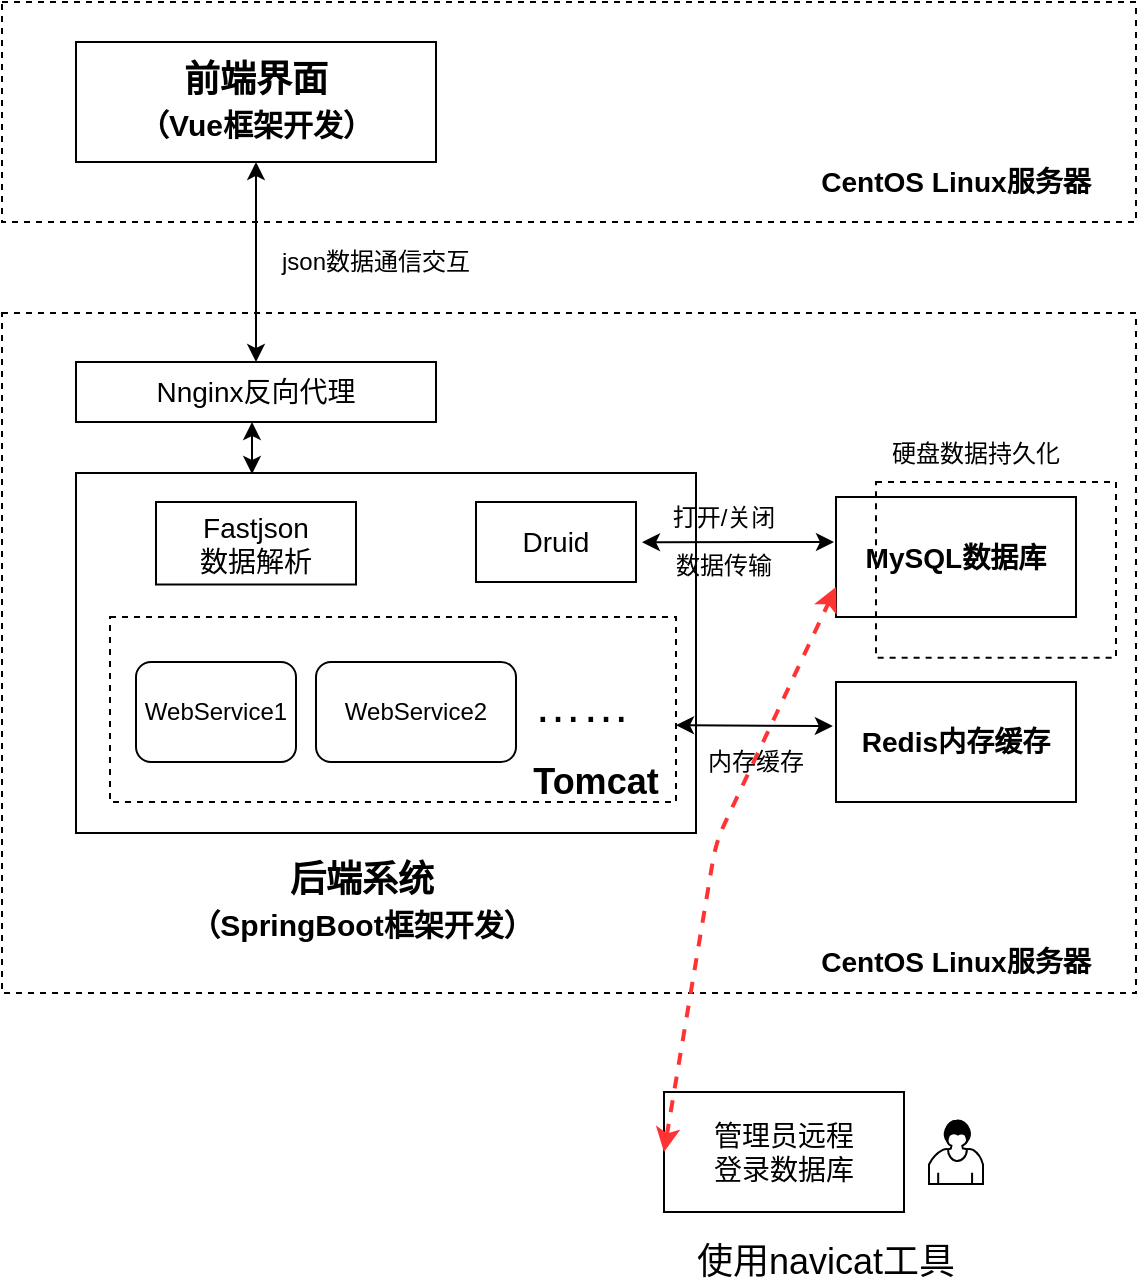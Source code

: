 <mxfile version="14.4.3" type="github">
  <diagram id="quxWJktvi151sR6Y2cwX" name="Page-1">
    <mxGraphModel dx="1038" dy="580" grid="1" gridSize="10" guides="1" tooltips="1" connect="1" arrows="1" fold="1" page="1" pageScale="1" pageWidth="827" pageHeight="1169" math="0" shadow="0">
      <root>
        <mxCell id="0" />
        <mxCell id="1" parent="0" />
        <mxCell id="fLKo_QXHveJyoZlfC3Ls-19" value="" style="rounded=0;whiteSpace=wrap;html=1;shadow=0;strokeColor=#000000;strokeWidth=1;fillColor=none;dashed=1;" vertex="1" parent="1">
          <mxGeometry x="83" y="195.5" width="567" height="340" as="geometry" />
        </mxCell>
        <mxCell id="fLKo_QXHveJyoZlfC3Ls-17" value="" style="rounded=0;whiteSpace=wrap;html=1;shadow=0;strokeColor=#000000;strokeWidth=1;fillColor=none;dashed=1;" vertex="1" parent="1">
          <mxGeometry x="83" y="40" width="567" height="110" as="geometry" />
        </mxCell>
        <mxCell id="fLKo_QXHveJyoZlfC3Ls-1" value="&lt;h2&gt;前端界面&lt;br&gt;&lt;font style=&quot;font-size: 15px&quot;&gt;（Vue框架开发）&lt;/font&gt;&lt;/h2&gt;" style="rounded=0;whiteSpace=wrap;html=1;" vertex="1" parent="1">
          <mxGeometry x="120" y="60" width="180" height="60" as="geometry" />
        </mxCell>
        <mxCell id="fLKo_QXHveJyoZlfC3Ls-2" value="&lt;font style=&quot;font-size: 14px&quot;&gt;Nnginx反向代理&lt;/font&gt;" style="rounded=0;whiteSpace=wrap;html=1;" vertex="1" parent="1">
          <mxGeometry x="120" y="220" width="180" height="30" as="geometry" />
        </mxCell>
        <mxCell id="fLKo_QXHveJyoZlfC3Ls-3" value="" style="endArrow=classic;startArrow=classic;html=1;entryX=0.5;entryY=1;entryDx=0;entryDy=0;exitX=0.5;exitY=0;exitDx=0;exitDy=0;" edge="1" parent="1" source="fLKo_QXHveJyoZlfC3Ls-2" target="fLKo_QXHveJyoZlfC3Ls-1">
          <mxGeometry width="50" height="50" relative="1" as="geometry">
            <mxPoint x="169.5" y="160" as="sourcePoint" />
            <mxPoint x="169.9" y="120" as="targetPoint" />
          </mxGeometry>
        </mxCell>
        <mxCell id="fLKo_QXHveJyoZlfC3Ls-5" value="json数据通信交互" style="text;html=1;strokeColor=none;fillColor=none;align=center;verticalAlign=middle;whiteSpace=wrap;rounded=0;" vertex="1" parent="1">
          <mxGeometry x="220" y="160" width="100" height="20" as="geometry" />
        </mxCell>
        <mxCell id="fLKo_QXHveJyoZlfC3Ls-6" value="" style="rounded=0;whiteSpace=wrap;html=1;" vertex="1" parent="1">
          <mxGeometry x="120" y="275.5" width="310" height="180" as="geometry" />
        </mxCell>
        <mxCell id="fLKo_QXHveJyoZlfC3Ls-7" value="&lt;font style=&quot;font-size: 14px&quot;&gt;Fastjson&lt;br&gt;数据解析&lt;/font&gt;" style="rounded=0;whiteSpace=wrap;html=1;" vertex="1" parent="1">
          <mxGeometry x="160" y="290" width="100" height="41.25" as="geometry" />
        </mxCell>
        <mxCell id="fLKo_QXHveJyoZlfC3Ls-8" value="&lt;font style=&quot;font-size: 14px&quot;&gt;Druid&lt;/font&gt;" style="rounded=0;whiteSpace=wrap;html=1;" vertex="1" parent="1">
          <mxGeometry x="320" y="290" width="80" height="40" as="geometry" />
        </mxCell>
        <mxCell id="fLKo_QXHveJyoZlfC3Ls-14" value="" style="whiteSpace=wrap;html=1;dashed=1;" vertex="1" parent="1">
          <mxGeometry x="137" y="347.5" width="283" height="92.5" as="geometry" />
        </mxCell>
        <mxCell id="fLKo_QXHveJyoZlfC3Ls-9" value="WebService1" style="rounded=1;whiteSpace=wrap;html=1;" vertex="1" parent="1">
          <mxGeometry x="150" y="370" width="80" height="50" as="geometry" />
        </mxCell>
        <mxCell id="fLKo_QXHveJyoZlfC3Ls-10" value="WebService2" style="rounded=1;whiteSpace=wrap;html=1;" vertex="1" parent="1">
          <mxGeometry x="240" y="370" width="100" height="50" as="geometry" />
        </mxCell>
        <mxCell id="fLKo_QXHveJyoZlfC3Ls-11" value="&lt;font style=&quot;font-size: 24px&quot;&gt;……&lt;/font&gt;" style="text;html=1;strokeColor=none;fillColor=none;align=center;verticalAlign=middle;whiteSpace=wrap;rounded=0;" vertex="1" parent="1">
          <mxGeometry x="353" y="381.5" width="40" height="20" as="geometry" />
        </mxCell>
        <mxCell id="fLKo_QXHveJyoZlfC3Ls-15" value="&lt;b&gt;&lt;font style=&quot;font-size: 18px&quot;&gt;Tomcat&lt;/font&gt;&lt;/b&gt;" style="text;html=1;strokeColor=none;fillColor=none;align=center;verticalAlign=middle;whiteSpace=wrap;rounded=0;shadow=1;dashed=1;opacity=0;" vertex="1" parent="1">
          <mxGeometry x="360" y="420" width="40" height="20" as="geometry" />
        </mxCell>
        <mxCell id="fLKo_QXHveJyoZlfC3Ls-18" value="&lt;h3&gt;CentOS Linux服务器&lt;/h3&gt;" style="text;html=1;strokeColor=none;fillColor=none;align=center;verticalAlign=middle;whiteSpace=wrap;rounded=0;shadow=0;dashed=1;" vertex="1" parent="1">
          <mxGeometry x="490" y="120" width="140" height="20" as="geometry" />
        </mxCell>
        <mxCell id="fLKo_QXHveJyoZlfC3Ls-20" value="&lt;h3&gt;CentOS Linux服务器&lt;/h3&gt;" style="text;html=1;strokeColor=none;fillColor=none;align=center;verticalAlign=middle;whiteSpace=wrap;rounded=0;shadow=0;dashed=1;" vertex="1" parent="1">
          <mxGeometry x="490" y="510" width="140" height="20" as="geometry" />
        </mxCell>
        <mxCell id="fLKo_QXHveJyoZlfC3Ls-21" value="&lt;h2&gt;后端系统&lt;br&gt;&lt;font style=&quot;font-size: 15px&quot;&gt;（SpringBoot框架开发）&lt;/font&gt;&lt;/h2&gt;" style="rounded=0;whiteSpace=wrap;html=1;strokeColor=none;" vertex="1" parent="1">
          <mxGeometry x="173" y="460" width="180" height="60" as="geometry" />
        </mxCell>
        <mxCell id="fLKo_QXHveJyoZlfC3Ls-22" value="" style="endArrow=classic;startArrow=classic;html=1;entryX=0.5;entryY=1;entryDx=0;entryDy=0;" edge="1" parent="1">
          <mxGeometry width="50" height="50" relative="1" as="geometry">
            <mxPoint x="208" y="276" as="sourcePoint" />
            <mxPoint x="208" y="250" as="targetPoint" />
          </mxGeometry>
        </mxCell>
        <mxCell id="fLKo_QXHveJyoZlfC3Ls-26" value="" style="endArrow=classic;startArrow=classic;html=1;" edge="1" parent="1">
          <mxGeometry width="50" height="50" relative="1" as="geometry">
            <mxPoint x="403" y="310.13" as="sourcePoint" />
            <mxPoint x="499" y="310" as="targetPoint" />
          </mxGeometry>
        </mxCell>
        <mxCell id="fLKo_QXHveJyoZlfC3Ls-27" value="&lt;h3&gt;MySQL数据库&lt;/h3&gt;" style="rounded=0;whiteSpace=wrap;html=1;shadow=0;strokeColor=#000000;strokeWidth=1;fillColor=none;" vertex="1" parent="1">
          <mxGeometry x="500" y="287.5" width="120" height="60" as="geometry" />
        </mxCell>
        <mxCell id="fLKo_QXHveJyoZlfC3Ls-28" value="打开/关闭" style="text;html=1;strokeColor=none;fillColor=none;align=center;verticalAlign=middle;whiteSpace=wrap;rounded=0;shadow=0;" vertex="1" parent="1">
          <mxGeometry x="413.5" y="288" width="60" height="20" as="geometry" />
        </mxCell>
        <mxCell id="fLKo_QXHveJyoZlfC3Ls-29" value="数据传输" style="text;html=1;strokeColor=none;fillColor=none;align=center;verticalAlign=middle;whiteSpace=wrap;rounded=0;shadow=0;" vertex="1" parent="1">
          <mxGeometry x="414" y="312" width="60" height="20" as="geometry" />
        </mxCell>
        <mxCell id="fLKo_QXHveJyoZlfC3Ls-30" value="" style="rounded=0;whiteSpace=wrap;html=1;shadow=0;strokeColor=#000000;strokeWidth=1;fillColor=none;dashed=1;" vertex="1" parent="1">
          <mxGeometry x="520" y="280" width="120" height="87.82" as="geometry" />
        </mxCell>
        <mxCell id="fLKo_QXHveJyoZlfC3Ls-31" value="硬盘数据持久化" style="text;html=1;strokeColor=none;fillColor=none;align=center;verticalAlign=middle;whiteSpace=wrap;rounded=0;shadow=0;dashed=1;" vertex="1" parent="1">
          <mxGeometry x="520" y="255.5" width="100" height="20" as="geometry" />
        </mxCell>
        <mxCell id="fLKo_QXHveJyoZlfC3Ls-32" value="&lt;h3&gt;Redis内存缓存&lt;/h3&gt;" style="rounded=0;whiteSpace=wrap;html=1;shadow=0;strokeColor=#000000;strokeWidth=1;fillColor=none;" vertex="1" parent="1">
          <mxGeometry x="500" y="380" width="120" height="60" as="geometry" />
        </mxCell>
        <mxCell id="fLKo_QXHveJyoZlfC3Ls-33" value="" style="endArrow=classic;startArrow=classic;html=1;entryX=-0.013;entryY=0.367;entryDx=0;entryDy=0;entryPerimeter=0;" edge="1" parent="1" target="fLKo_QXHveJyoZlfC3Ls-32">
          <mxGeometry width="50" height="50" relative="1" as="geometry">
            <mxPoint x="420" y="401.63" as="sourcePoint" />
            <mxPoint x="480" y="402" as="targetPoint" />
          </mxGeometry>
        </mxCell>
        <mxCell id="fLKo_QXHveJyoZlfC3Ls-34" value="内存缓存" style="text;html=1;strokeColor=none;fillColor=none;align=center;verticalAlign=middle;whiteSpace=wrap;rounded=0;shadow=0;" vertex="1" parent="1">
          <mxGeometry x="430" y="410" width="60" height="20" as="geometry" />
        </mxCell>
        <mxCell id="fLKo_QXHveJyoZlfC3Ls-41" value="&lt;font style=&quot;font-size: 14px&quot;&gt;管理员远程&lt;br&gt;登录数据库&lt;/font&gt;" style="rounded=0;whiteSpace=wrap;html=1;shadow=0;strokeColor=#000000;strokeWidth=1;fillColor=none;" vertex="1" parent="1">
          <mxGeometry x="414" y="585" width="120" height="60" as="geometry" />
        </mxCell>
        <mxCell id="fLKo_QXHveJyoZlfC3Ls-43" value="" style="shape=mxgraph.bpmn.user_task;html=1;outlineConnect=0;shadow=0;strokeColor=#000000;strokeWidth=1;fillColor=none;" vertex="1" parent="1">
          <mxGeometry x="546.5" y="599" width="27" height="32" as="geometry" />
        </mxCell>
        <mxCell id="fLKo_QXHveJyoZlfC3Ls-44" value="&lt;font style=&quot;font-size: 18px&quot;&gt;使用navicat工具&lt;/font&gt;" style="text;html=1;strokeColor=none;fillColor=none;align=center;verticalAlign=middle;whiteSpace=wrap;rounded=0;shadow=0;" vertex="1" parent="1">
          <mxGeometry x="420" y="660" width="150" height="20" as="geometry" />
        </mxCell>
        <mxCell id="fLKo_QXHveJyoZlfC3Ls-45" value="" style="endArrow=classic;startArrow=classic;html=1;exitX=0;exitY=0.5;exitDx=0;exitDy=0;entryX=0;entryY=0.75;entryDx=0;entryDy=0;strokeColor=#FF3333;dashed=1;strokeWidth=2;" edge="1" parent="1" source="fLKo_QXHveJyoZlfC3Ls-41" target="fLKo_QXHveJyoZlfC3Ls-27">
          <mxGeometry width="50" height="50" relative="1" as="geometry">
            <mxPoint x="450" y="690" as="sourcePoint" />
            <mxPoint x="500" y="640" as="targetPoint" />
            <Array as="points">
              <mxPoint x="440" y="460" />
            </Array>
          </mxGeometry>
        </mxCell>
      </root>
    </mxGraphModel>
  </diagram>
</mxfile>
